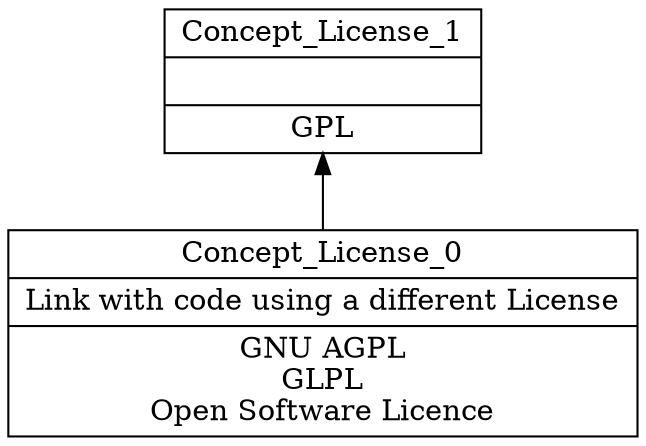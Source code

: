 digraph G { 
	rankdir=BT;
1 [shape=record,label="{Concept_License_1||GPL\n}"];
2 [shape=record,label="{Concept_License_0|Link with code using a different License\n|GNU AGPL\nGLPL\nOpen Software Licence\n}"];
	2 -> 1
}